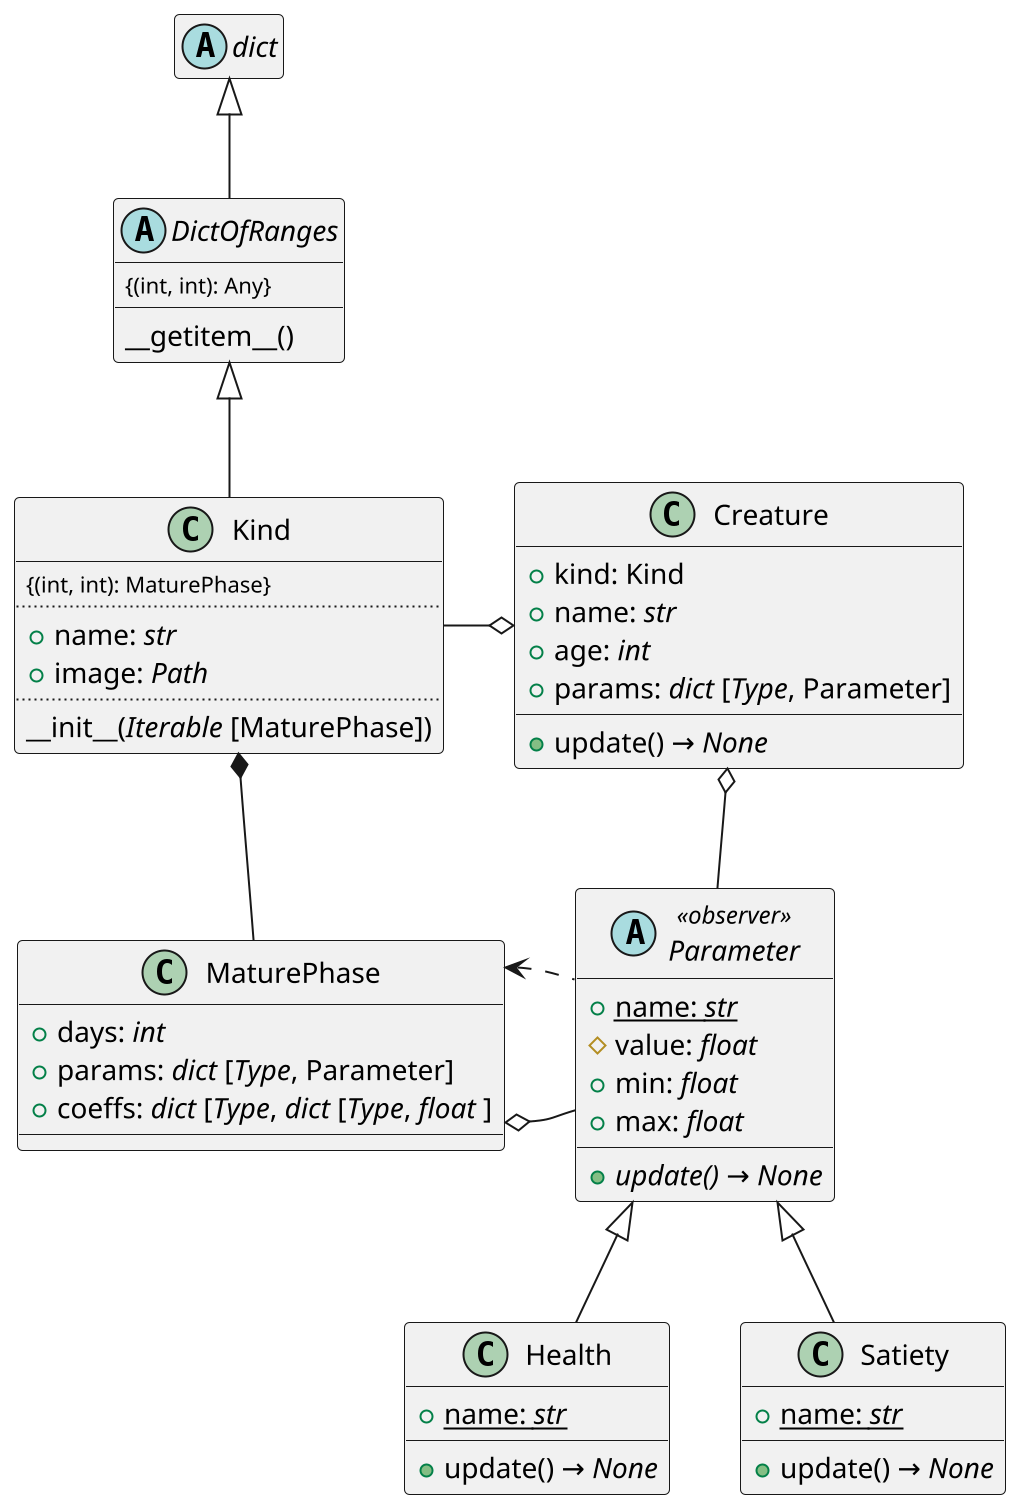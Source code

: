 @startuml

' !theme monokai_npp from ..\.styles
scale 2


abstract dict


class Creature {
    +kind: Kind
    +name: <i>str</i>
    +age: <i>int</i>
    +params: <i>dict</i> [<i>Type</i>, Parameter]
    +update() → <i>None</i>
}


class Kind {
    <font size=11><font "Fira Mono">{(int, int): MaturePhase}</font>
    ..
    +name: <i>str</i>
    +image: <i>Path</i>
    ..
    __init__(<i>Iterable</i> [MaturePhase])
}


class MaturePhase {
    +days: <i>int</i>
    +params: <i>dict</i> [<i>Type</i>, Parameter]
    +coeffs: <i>dict</i> [<i>Type</i>, <i>dict</i> [<i>Type</i>, <i>float</i> ]
}


abstract Parameter << observer >> {
    +{static}name: <i>str</i>
    #value: <i>float</i>
    +min: <i>float</i>
    +max: <i>float</i>
    +{abstract}update() → <i>None</i>
}

class Health {
    +{static}name: <i>str</i>
    +update() → <i>None</i>
}
class Satiety {
    +{static}name: <i>str</i>
    +update() → <i>None</i>
}


abstract DictOfRanges {
    {field}<font size=11><font "IBM Plex Mono">{(int, int): Any}</font>
    __getitem__()
}


hide abstract empty members



dict <|-- DictOfRanges

DictOfRanges <|-- Kind

Creature o-left- Kind
Creature o-- Parameter

Kind *-- MaturePhase

MaturePhase o-right- Parameter

Parameter <|-- Health
Parameter <|-- Satiety

Parameter .left.> MaturePhase 

@enduml
